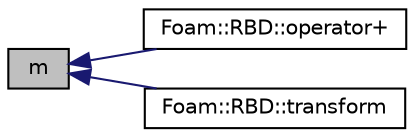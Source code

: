 digraph "m"
{
  bgcolor="transparent";
  edge [fontname="Helvetica",fontsize="10",labelfontname="Helvetica",labelfontsize="10"];
  node [fontname="Helvetica",fontsize="10",shape=record];
  rankdir="LR";
  Node1 [label="m",height=0.2,width=0.4,color="black", fillcolor="grey75", style="filled" fontcolor="black"];
  Node1 -> Node2 [dir="back",color="midnightblue",fontsize="10",style="solid",fontname="Helvetica"];
  Node2 [label="Foam::RBD::operator+",height=0.2,width=0.4,color="black",URL="$namespaceFoam_1_1RBD.html#a48e85a517f35c093d3fffb02a8f75966",tooltip="Return the rigid-body inertia of the combined body. "];
  Node1 -> Node3 [dir="back",color="midnightblue",fontsize="10",style="solid",fontname="Helvetica"];
  Node3 [label="Foam::RBD::transform",height=0.2,width=0.4,color="black",URL="$namespaceFoam_1_1RBD.html#a10dd9bca0bf36e563d863b8aaec9aa00",tooltip="Return (^BX_A)^* I ^AX_B. "];
}
